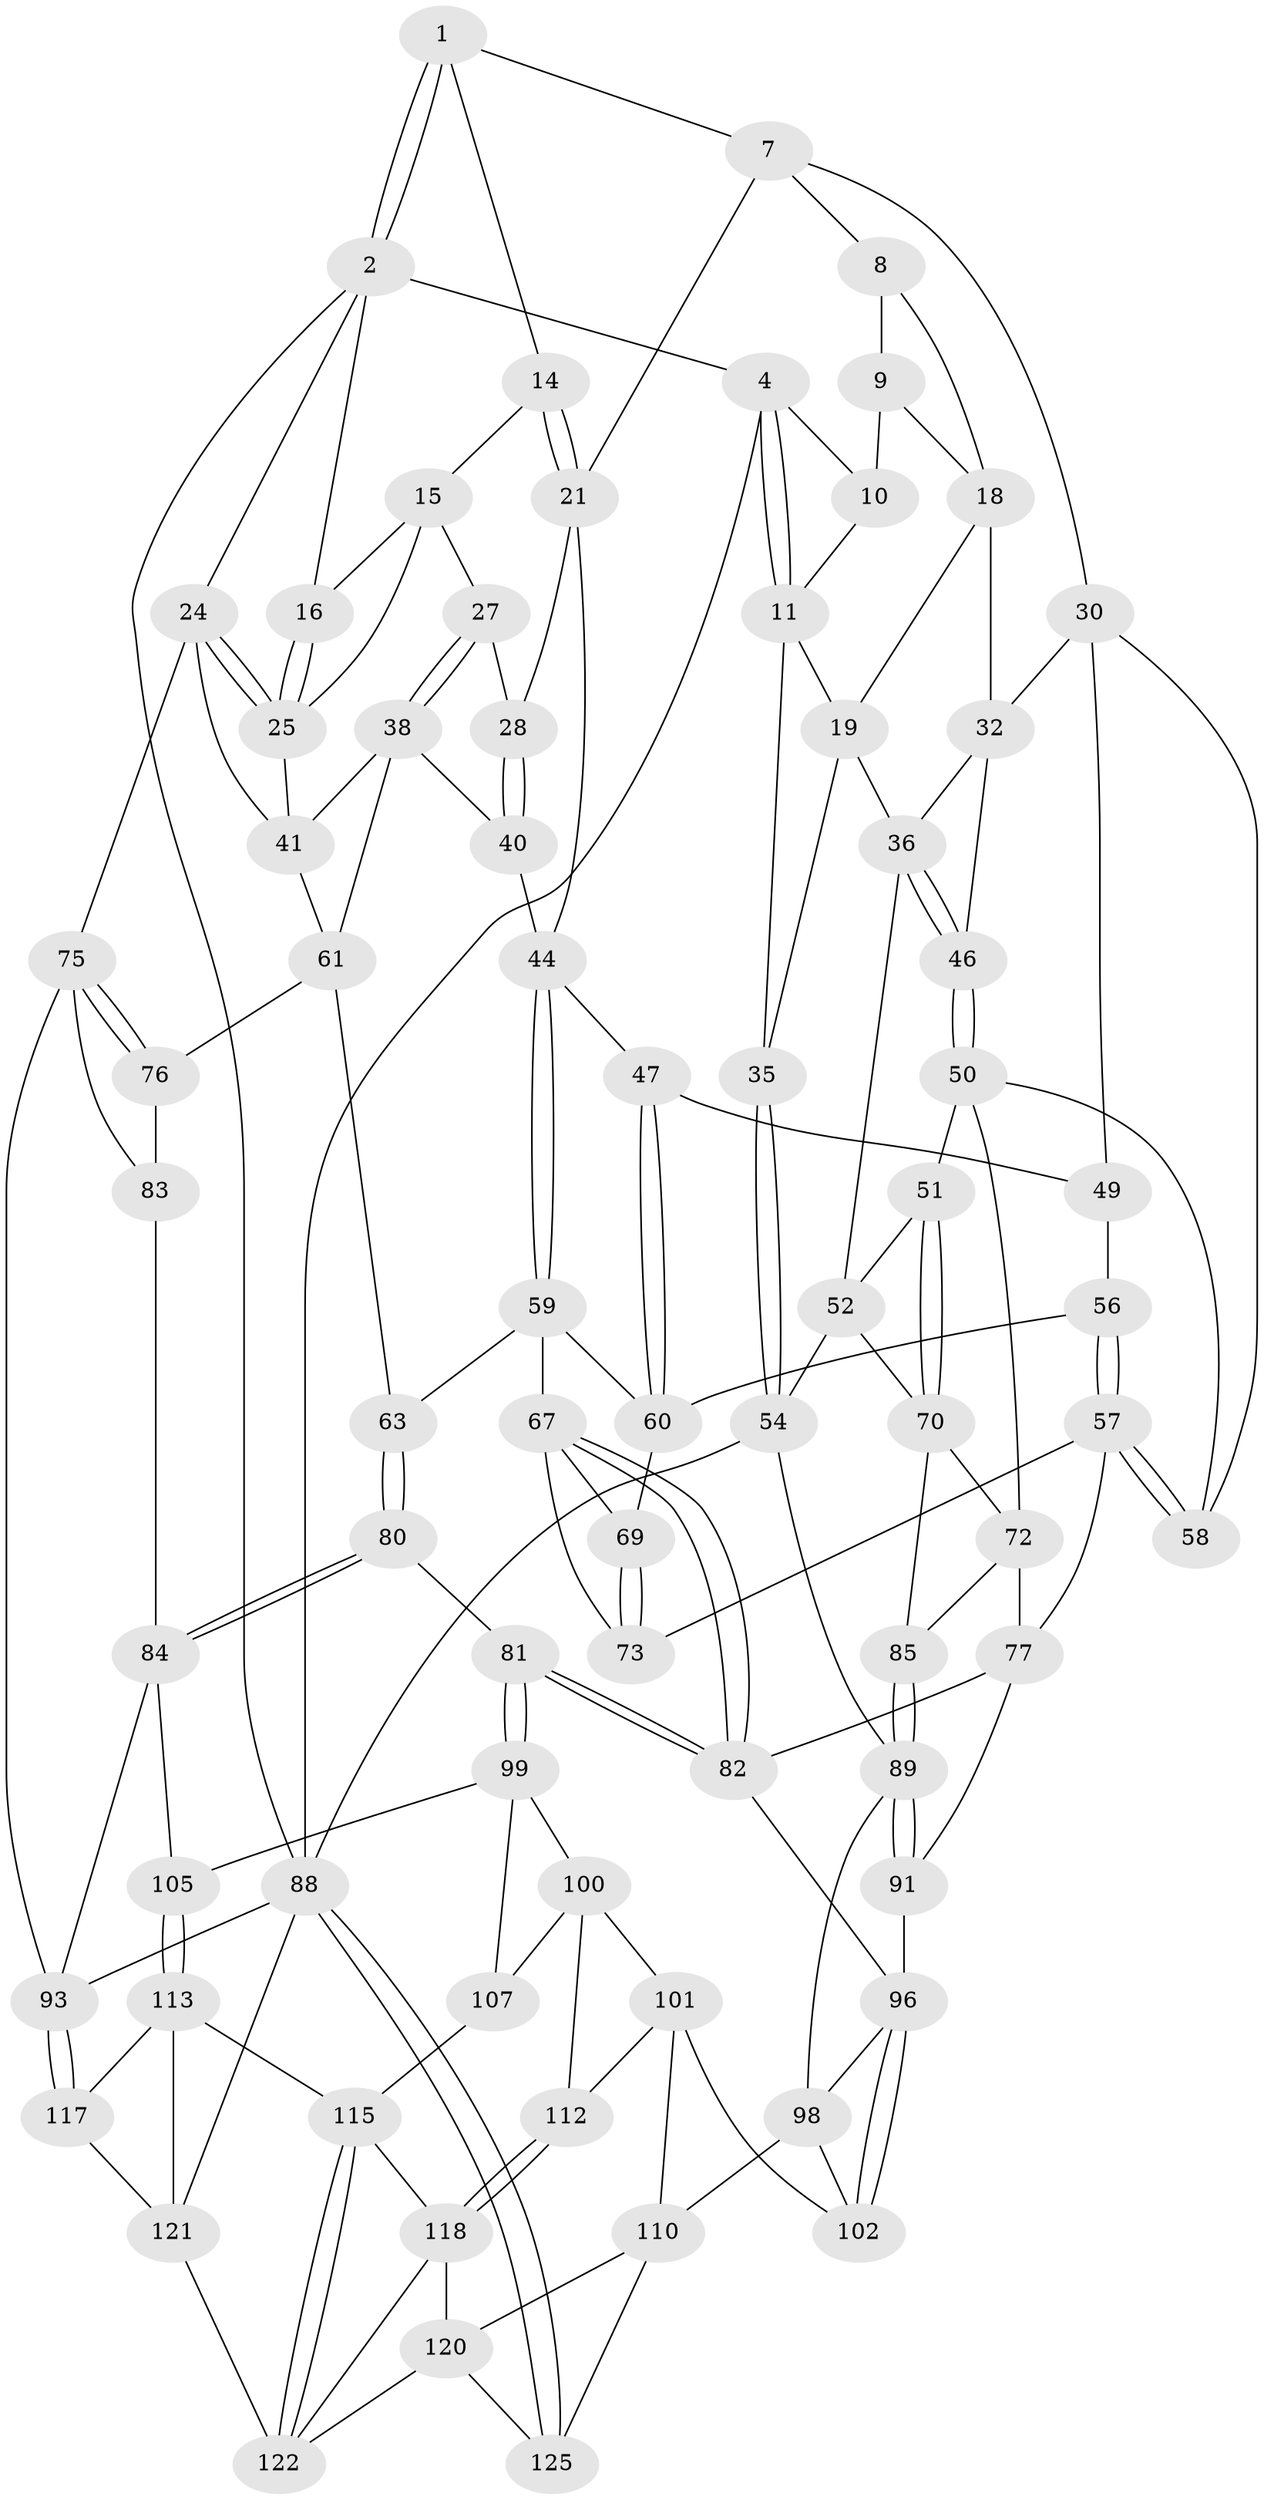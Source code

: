 // original degree distribution, {3: 0.015873015873015872, 5: 0.5396825396825397, 6: 0.21428571428571427, 4: 0.23015873015873015}
// Generated by graph-tools (version 1.1) at 2025/42/03/06/25 10:42:34]
// undirected, 76 vertices, 168 edges
graph export_dot {
graph [start="1"]
  node [color=gray90,style=filled];
  1 [pos="+0.4117320833172307+0",super="+6"];
  2 [pos="+0.944246129487706+0",super="+3"];
  4 [pos="+0+0",super="+5"];
  7 [pos="+0.4178123113244069+0.09954053888549316",super="+23"];
  8 [pos="+0.30687145882801803+0.11906502363291946"];
  9 [pos="+0.2633429847510041+0.09732434181440057",super="+17"];
  10 [pos="+0.17305648067962157+0",super="+13"];
  11 [pos="+0+0.2253348681410931",super="+12"];
  14 [pos="+0.6401152295976561+0.10325555804977936"];
  15 [pos="+0.8518161141516039+0",super="+26"];
  16 [pos="+0.8744895482494136+0"];
  18 [pos="+0.18303885783773569+0.17582454408839915",super="+20"];
  19 [pos="+0.15329846320243862+0.2010976758649845",super="+34"];
  21 [pos="+0.5645540339453222+0.18624017374468657",super="+22"];
  24 [pos="+1+0.362146670655363",super="+42"];
  25 [pos="+0.970384339318634+0.24271526673010976",super="+29"];
  27 [pos="+0.7932551042262715+0.18926919048731078"];
  28 [pos="+0.6762808372446437+0.20726445779216165"];
  30 [pos="+0.4423772680217617+0.23920036750498894",super="+31"];
  32 [pos="+0.3012584638753981+0.30198127180721307",super="+33"];
  35 [pos="+0+0.2902727802425862"];
  36 [pos="+0.15384586093046407+0.27854170865598105",super="+37"];
  38 [pos="+0.7753554163296276+0.29030152478272864",super="+39"];
  40 [pos="+0.7586697779680732+0.3043815069799911"];
  41 [pos="+0.8894226355947157+0.31482521827627113",super="+43"];
  44 [pos="+0.6505047265131852+0.3068288604541286",super="+45"];
  46 [pos="+0.2646085577758454+0.32698194575780865"];
  47 [pos="+0.561499986457743+0.3736453725214849",super="+48"];
  49 [pos="+0.47137214823949053+0.28953147757442277",super="+55"];
  50 [pos="+0.2440290300560002+0.3665344387172237",super="+66"];
  51 [pos="+0.22333782255169563+0.3830006915486671"];
  52 [pos="+0.16468339208010335+0.3915776263641966",super="+53"];
  54 [pos="+0+0.37234871600295194",super="+87"];
  56 [pos="+0.5089105320948233+0.4093567196544379"];
  57 [pos="+0.4084269539103188+0.4532565439845997",super="+74"];
  58 [pos="+0.4056962565667275+0.44729280839302576"];
  59 [pos="+0.6359670479852524+0.35448198041474965",super="+64"];
  60 [pos="+0.5702630062225517+0.39121288764133993",super="+65"];
  61 [pos="+0.7713494361152954+0.43189127852582904",super="+62"];
  63 [pos="+0.7293574346441394+0.4672461060038019"];
  67 [pos="+0.6281034388009499+0.5062622499960714",super="+68"];
  69 [pos="+0.5671762778920312+0.43989018871246766"];
  70 [pos="+0.21890543281839972+0.4926950320815554",super="+71"];
  72 [pos="+0.27196854775250207+0.5164177811603291",super="+79"];
  73 [pos="+0.44113021948368963+0.5142779275309219"];
  75 [pos="+1+0.5299140532181974",super="+95"];
  76 [pos="+0.7909429229002634+0.48187574404950156"];
  77 [pos="+0.4033416660693767+0.5585841630035995",super="+78"];
  80 [pos="+0.7342344156223178+0.64894958632563"];
  81 [pos="+0.6325151250825137+0.6284004979071265"];
  82 [pos="+0.6066890226302629+0.5654977856187559",super="+86"];
  83 [pos="+0.8180057069328648+0.589871029199587"];
  84 [pos="+0.7689259290283837+0.6683486534704629",super="+104"];
  85 [pos="+0.1326423750500151+0.6355736101916548"];
  88 [pos="+0+1",super="+92"];
  89 [pos="+0.1303316405084419+0.6695972610432008",super="+90"];
  91 [pos="+0.26826778277237856+0.6221236330942959"];
  93 [pos="+1+0.7931032836640141",super="+94"];
  96 [pos="+0.4111526950327787+0.577507231221645",super="+97"];
  98 [pos="+0.2178196639992579+0.7905960095008719",super="+103"];
  99 [pos="+0.5871987255953564+0.7054989321677534",super="+106"];
  100 [pos="+0.585237029264799+0.707474416606544",super="+108"];
  101 [pos="+0.4570295338919366+0.7020488496082745",super="+109"];
  102 [pos="+0.42652976584517416+0.6779164722299096"];
  105 [pos="+0.759848870925121+0.7582391613888065"];
  107 [pos="+0.6168216580552724+0.8195684077499928"];
  110 [pos="+0.44976662650700755+0.8775085644593925",super="+111"];
  112 [pos="+0.4912802086965397+0.8326179969531157"];
  113 [pos="+0.7650293667055525+0.8238357758616046",super="+114"];
  115 [pos="+0.7139143007014653+0.874390991052779",super="+116"];
  117 [pos="+0.8153737512142208+0.8646028894212955"];
  118 [pos="+0.6043821747656067+0.9085527999125506",super="+119"];
  120 [pos="+0.5950177827640812+0.9389126040314423",super="+126"];
  121 [pos="+0.8047137118878247+0.96847964786478",super="+123"];
  122 [pos="+0.7075157223152893+0.9195168121639494",super="+124"];
  125 [pos="+0.27812397920425497+1"];
  1 -- 2;
  1 -- 2;
  1 -- 14;
  1 -- 7;
  2 -- 16;
  2 -- 24;
  2 -- 88;
  2 -- 4;
  4 -- 11;
  4 -- 11;
  4 -- 88;
  4 -- 10;
  7 -- 8;
  7 -- 30;
  7 -- 21;
  8 -- 9;
  8 -- 18;
  9 -- 10 [weight=2];
  9 -- 18;
  10 -- 11;
  11 -- 35;
  11 -- 19;
  14 -- 15;
  14 -- 21;
  14 -- 21;
  15 -- 16;
  15 -- 27;
  15 -- 25;
  16 -- 25;
  16 -- 25;
  18 -- 19;
  18 -- 32;
  19 -- 35;
  19 -- 36;
  21 -- 28;
  21 -- 44;
  24 -- 25;
  24 -- 25;
  24 -- 41;
  24 -- 75;
  25 -- 41;
  27 -- 28;
  27 -- 38;
  27 -- 38;
  28 -- 40;
  28 -- 40;
  30 -- 49;
  30 -- 32;
  30 -- 58;
  32 -- 46;
  32 -- 36;
  35 -- 54;
  35 -- 54;
  36 -- 46;
  36 -- 46;
  36 -- 52;
  38 -- 41;
  38 -- 40;
  38 -- 61;
  40 -- 44;
  41 -- 61;
  44 -- 59;
  44 -- 59;
  44 -- 47;
  46 -- 50;
  46 -- 50;
  47 -- 60;
  47 -- 60;
  47 -- 49 [weight=2];
  49 -- 56;
  50 -- 51;
  50 -- 72;
  50 -- 58;
  51 -- 52;
  51 -- 70;
  51 -- 70;
  52 -- 54;
  52 -- 70;
  54 -- 88;
  54 -- 89;
  56 -- 57;
  56 -- 57;
  56 -- 60;
  57 -- 58;
  57 -- 58;
  57 -- 73;
  57 -- 77;
  59 -- 60;
  59 -- 67;
  59 -- 63;
  60 -- 69;
  61 -- 76;
  61 -- 63;
  63 -- 80;
  63 -- 80;
  67 -- 82;
  67 -- 82;
  67 -- 73;
  67 -- 69;
  69 -- 73;
  69 -- 73;
  70 -- 72;
  70 -- 85;
  72 -- 85;
  72 -- 77;
  75 -- 76;
  75 -- 76;
  75 -- 83;
  75 -- 93;
  76 -- 83;
  77 -- 91;
  77 -- 82;
  80 -- 81;
  80 -- 84;
  80 -- 84;
  81 -- 82;
  81 -- 82;
  81 -- 99;
  81 -- 99;
  82 -- 96;
  83 -- 84;
  84 -- 105;
  84 -- 93;
  85 -- 89;
  85 -- 89;
  88 -- 125;
  88 -- 125;
  88 -- 93;
  88 -- 121;
  89 -- 91;
  89 -- 91;
  89 -- 98;
  91 -- 96;
  93 -- 117;
  93 -- 117;
  96 -- 102;
  96 -- 102;
  96 -- 98;
  98 -- 110;
  98 -- 102;
  99 -- 100;
  99 -- 107;
  99 -- 105;
  100 -- 101;
  100 -- 112;
  100 -- 107;
  101 -- 102;
  101 -- 112;
  101 -- 110;
  105 -- 113;
  105 -- 113;
  107 -- 115;
  110 -- 120;
  110 -- 125;
  112 -- 118;
  112 -- 118;
  113 -- 117;
  113 -- 115;
  113 -- 121;
  115 -- 122;
  115 -- 122;
  115 -- 118;
  117 -- 121;
  118 -- 120;
  118 -- 122;
  120 -- 122;
  120 -- 125;
  121 -- 122;
}
